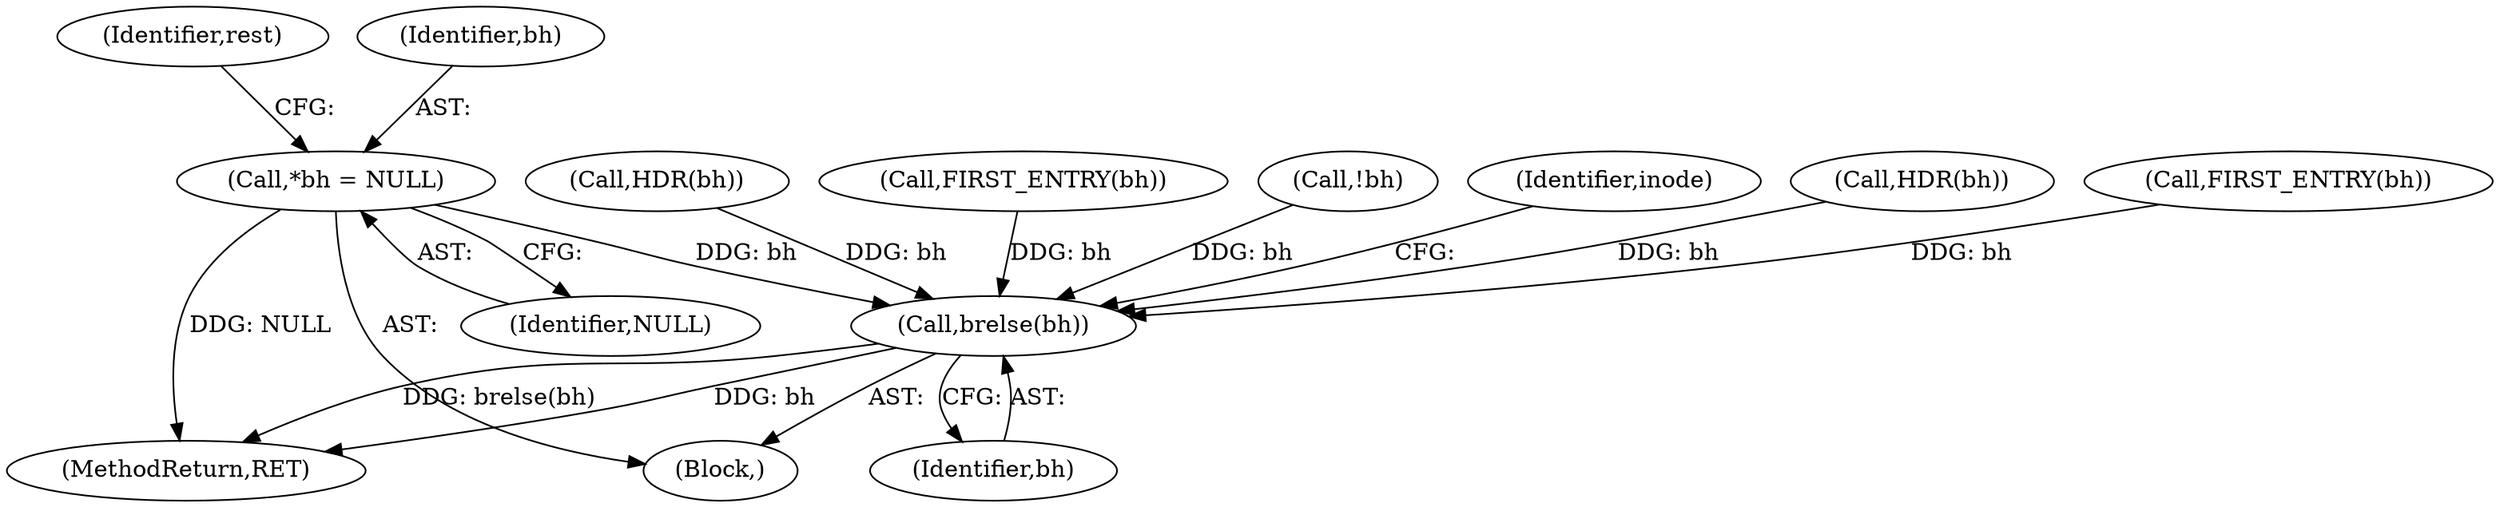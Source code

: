 digraph "0_linux_be0726d33cb8f411945884664924bed3cb8c70ee_8@pointer" {
"1000114" [label="(Call,*bh = NULL)"];
"1000356" [label="(Call,brelse(bh))"];
"1000121" [label="(Identifier,rest)"];
"1000205" [label="(Call,HDR(bh))"];
"1000114" [label="(Call,*bh = NULL)"];
"1000232" [label="(Call,FIRST_ENTRY(bh))"];
"1000198" [label="(Call,HDR(bh))"];
"1000366" [label="(MethodReturn,RET)"];
"1000263" [label="(Call,FIRST_ENTRY(bh))"];
"1000115" [label="(Identifier,bh)"];
"1000357" [label="(Identifier,bh)"];
"1000169" [label="(Call,!bh)"];
"1000116" [label="(Identifier,NULL)"];
"1000362" [label="(Identifier,inode)"];
"1000107" [label="(Block,)"];
"1000356" [label="(Call,brelse(bh))"];
"1000114" -> "1000107"  [label="AST: "];
"1000114" -> "1000116"  [label="CFG: "];
"1000115" -> "1000114"  [label="AST: "];
"1000116" -> "1000114"  [label="AST: "];
"1000121" -> "1000114"  [label="CFG: "];
"1000114" -> "1000366"  [label="DDG: NULL"];
"1000114" -> "1000356"  [label="DDG: bh"];
"1000356" -> "1000107"  [label="AST: "];
"1000356" -> "1000357"  [label="CFG: "];
"1000357" -> "1000356"  [label="AST: "];
"1000362" -> "1000356"  [label="CFG: "];
"1000356" -> "1000366"  [label="DDG: brelse(bh)"];
"1000356" -> "1000366"  [label="DDG: bh"];
"1000232" -> "1000356"  [label="DDG: bh"];
"1000205" -> "1000356"  [label="DDG: bh"];
"1000198" -> "1000356"  [label="DDG: bh"];
"1000169" -> "1000356"  [label="DDG: bh"];
"1000263" -> "1000356"  [label="DDG: bh"];
}

